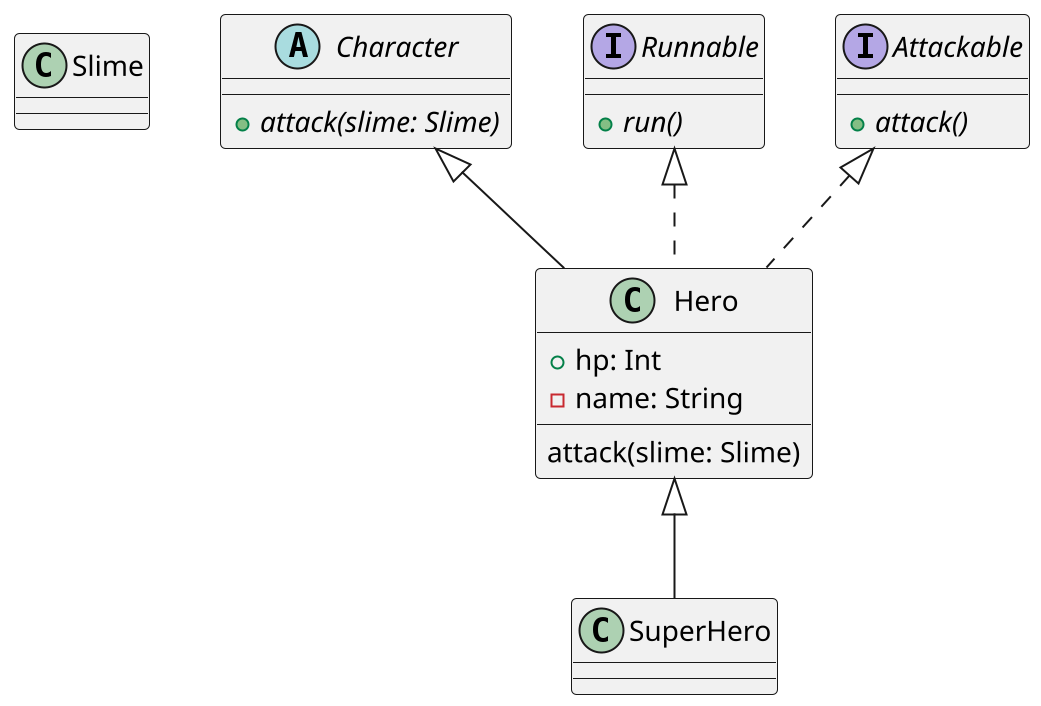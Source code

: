 @startuml
'https://plantuml.com/class-diagram

scale 2

class Slime

class Hero extends Character implements Runnable, Attackable {
    + hp: Int
    - name: String

    attack(slime: Slime)
}

class SuperHero extends Hero

abstract class Character {
    {abstract} +attack(slime: Slime)
}

interface Attackable {
    {abstract} +attack()
}

interface Runnable {
    {abstract} +run()
}

@enduml